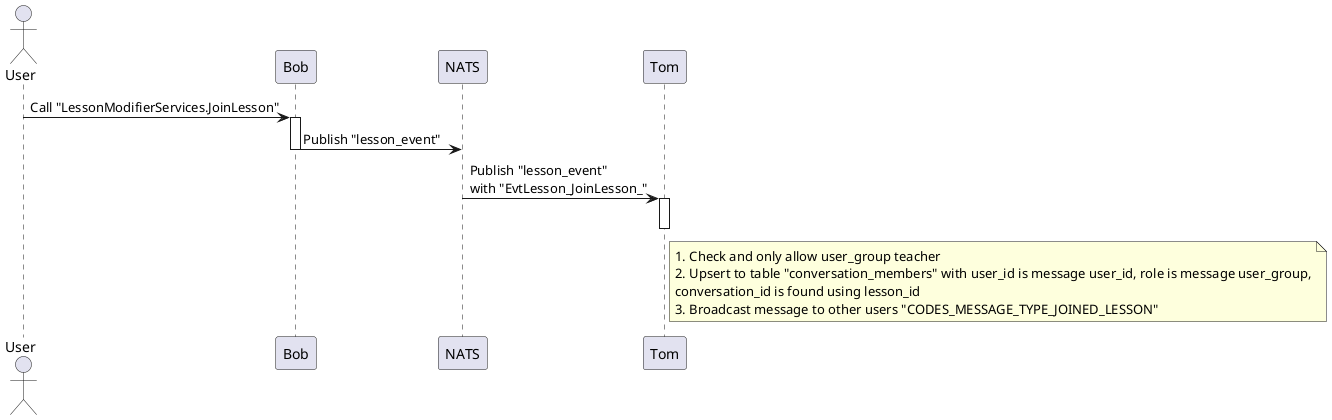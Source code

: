 
@startuml teacher_join_live_lesson
hide circle

actor User as User order 10
participant NATS as NATS order 30
participant Bob as Bob order 20
participant Tom as Tom order 40
User   -> Bob:  Call "LessonModifierServices.JoinLesson"
activate Bob
Bob -> NATS: Publish "lesson_event"
deactivate Bob
NATS -> Tom: Publish "lesson_event"\nwith "EvtLesson_JoinLesson_"
activate Tom
note right Tom
1. Check and only allow user_group teacher
2. Upsert to table "conversation_members" with user_id is message user_id, role is message user_group,
conversation_id is found using lesson_id
3. Broadcast message to other users "CODES_MESSAGE_TYPE_JOINED_LESSON"
end note
deactivate Tom
@enduml